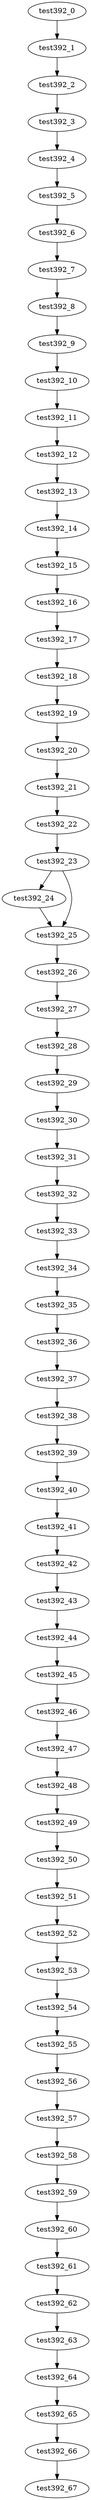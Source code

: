 digraph G {
test392_0->test392_1;
test392_1->test392_2;
test392_2->test392_3;
test392_3->test392_4;
test392_4->test392_5;
test392_5->test392_6;
test392_6->test392_7;
test392_7->test392_8;
test392_8->test392_9;
test392_9->test392_10;
test392_10->test392_11;
test392_11->test392_12;
test392_12->test392_13;
test392_13->test392_14;
test392_14->test392_15;
test392_15->test392_16;
test392_16->test392_17;
test392_17->test392_18;
test392_18->test392_19;
test392_19->test392_20;
test392_20->test392_21;
test392_21->test392_22;
test392_22->test392_23;
test392_23->test392_24;
test392_23->test392_25;
test392_24->test392_25;
test392_25->test392_26;
test392_26->test392_27;
test392_27->test392_28;
test392_28->test392_29;
test392_29->test392_30;
test392_30->test392_31;
test392_31->test392_32;
test392_32->test392_33;
test392_33->test392_34;
test392_34->test392_35;
test392_35->test392_36;
test392_36->test392_37;
test392_37->test392_38;
test392_38->test392_39;
test392_39->test392_40;
test392_40->test392_41;
test392_41->test392_42;
test392_42->test392_43;
test392_43->test392_44;
test392_44->test392_45;
test392_45->test392_46;
test392_46->test392_47;
test392_47->test392_48;
test392_48->test392_49;
test392_49->test392_50;
test392_50->test392_51;
test392_51->test392_52;
test392_52->test392_53;
test392_53->test392_54;
test392_54->test392_55;
test392_55->test392_56;
test392_56->test392_57;
test392_57->test392_58;
test392_58->test392_59;
test392_59->test392_60;
test392_60->test392_61;
test392_61->test392_62;
test392_62->test392_63;
test392_63->test392_64;
test392_64->test392_65;
test392_65->test392_66;
test392_66->test392_67;

}

